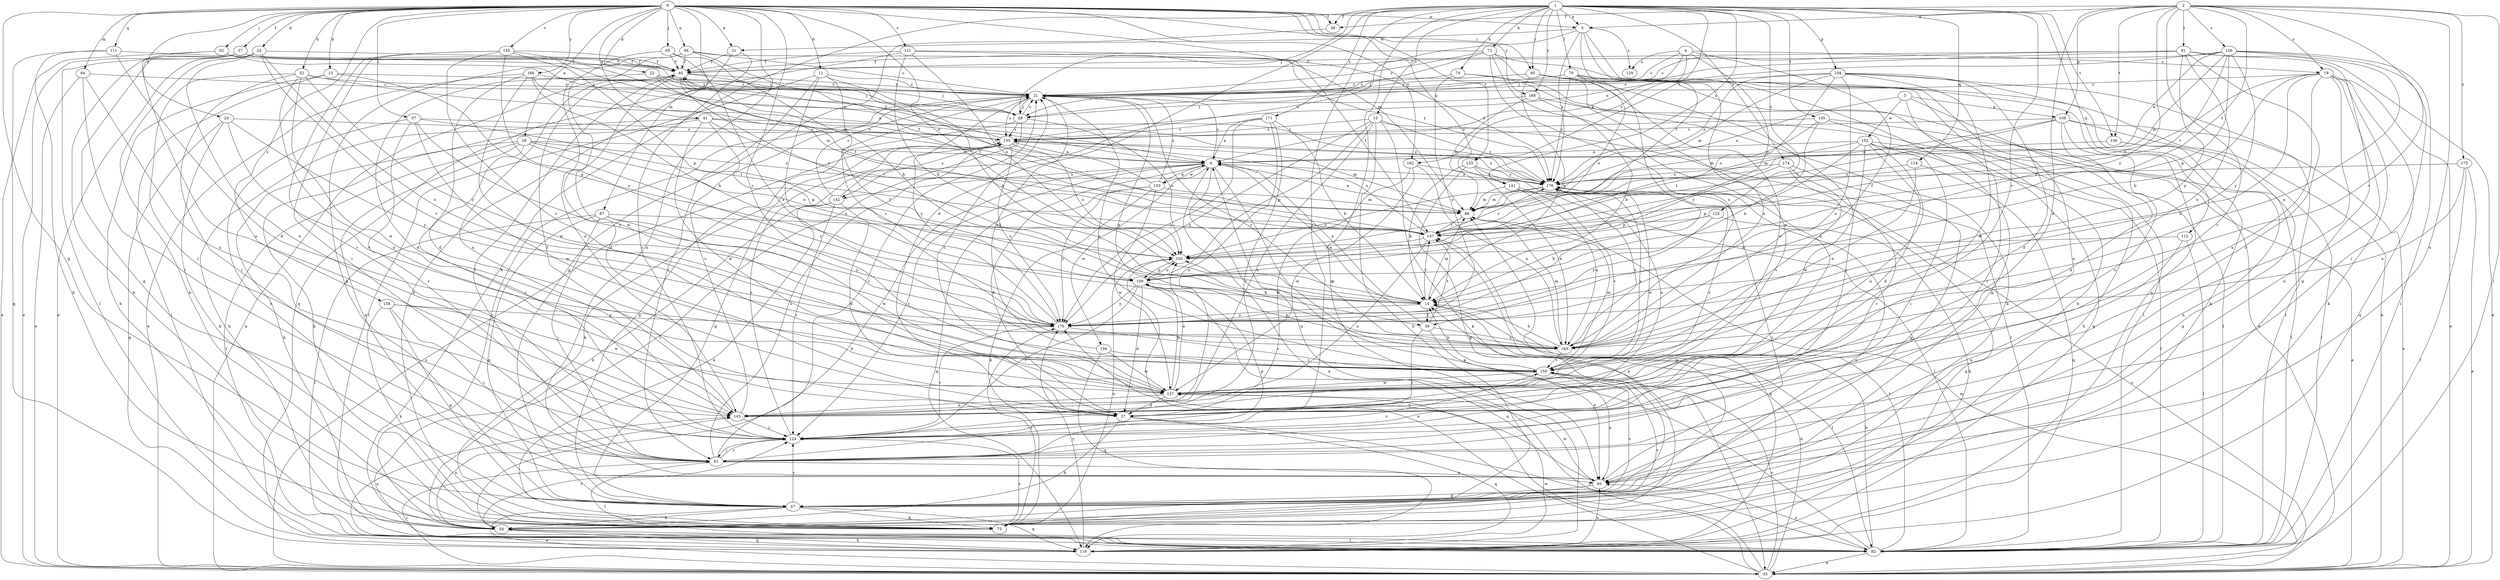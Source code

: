 strict digraph  {
0;
1;
2;
3;
4;
5;
6;
11;
13;
14;
15;
19;
21;
22;
23;
24;
27;
29;
31;
33;
37;
38;
39;
40;
41;
47;
52;
54;
57;
60;
61;
62;
65;
68;
73;
74;
75;
79;
81;
82;
84;
87;
88;
94;
95;
103;
104;
108;
109;
111;
112;
114;
116;
121;
124;
125;
126;
129;
130;
133;
135;
136;
137;
141;
142;
143;
145;
150;
152;
153;
156;
157;
158;
162;
163;
166;
168;
170;
171;
174;
175;
176;
0 -> 5  [label=a];
0 -> 11  [label=b];
0 -> 13  [label=b];
0 -> 22  [label=d];
0 -> 23  [label=d];
0 -> 24  [label=d];
0 -> 29  [label=e];
0 -> 31  [label=e];
0 -> 37  [label=f];
0 -> 38  [label=f];
0 -> 41  [label=g];
0 -> 47  [label=g];
0 -> 52  [label=h];
0 -> 57  [label=i];
0 -> 60  [label=i];
0 -> 62  [label=j];
0 -> 65  [label=j];
0 -> 84  [label=m];
0 -> 87  [label=m];
0 -> 88  [label=m];
0 -> 94  [label=n];
0 -> 95  [label=n];
0 -> 103  [label=o];
0 -> 111  [label=q];
0 -> 121  [label=r];
0 -> 133  [label=t];
0 -> 141  [label=u];
0 -> 145  [label=v];
0 -> 150  [label=v];
0 -> 158  [label=x];
0 -> 162  [label=x];
0 -> 166  [label=y];
0 -> 168  [label=y];
1 -> 5  [label=a];
1 -> 15  [label=c];
1 -> 27  [label=d];
1 -> 38  [label=f];
1 -> 54  [label=h];
1 -> 60  [label=i];
1 -> 68  [label=j];
1 -> 73  [label=k];
1 -> 74  [label=k];
1 -> 79  [label=l];
1 -> 104  [label=p];
1 -> 112  [label=q];
1 -> 114  [label=q];
1 -> 116  [label=q];
1 -> 124  [label=r];
1 -> 125  [label=s];
1 -> 133  [label=t];
1 -> 135  [label=t];
1 -> 136  [label=t];
1 -> 141  [label=u];
1 -> 150  [label=v];
1 -> 168  [label=y];
1 -> 171  [label=z];
1 -> 174  [label=z];
2 -> 5  [label=a];
2 -> 19  [label=c];
2 -> 27  [label=d];
2 -> 38  [label=f];
2 -> 81  [label=l];
2 -> 82  [label=l];
2 -> 95  [label=n];
2 -> 108  [label=p];
2 -> 124  [label=r];
2 -> 126  [label=s];
2 -> 136  [label=t];
2 -> 137  [label=t];
2 -> 150  [label=v];
2 -> 170  [label=y];
2 -> 175  [label=z];
3 -> 61  [label=i];
3 -> 82  [label=l];
3 -> 108  [label=p];
3 -> 152  [label=w];
3 -> 176  [label=z];
4 -> 6  [label=a];
4 -> 19  [label=c];
4 -> 21  [label=c];
4 -> 39  [label=f];
4 -> 103  [label=o];
4 -> 129  [label=s];
4 -> 162  [label=x];
5 -> 31  [label=e];
5 -> 95  [label=n];
5 -> 116  [label=q];
5 -> 129  [label=s];
5 -> 137  [label=t];
5 -> 142  [label=u];
5 -> 176  [label=z];
6 -> 21  [label=c];
6 -> 27  [label=d];
6 -> 33  [label=e];
6 -> 54  [label=h];
6 -> 95  [label=n];
6 -> 124  [label=r];
6 -> 142  [label=u];
6 -> 153  [label=w];
6 -> 156  [label=w];
6 -> 176  [label=z];
11 -> 14  [label=b];
11 -> 21  [label=c];
11 -> 39  [label=f];
11 -> 61  [label=i];
11 -> 82  [label=l];
11 -> 163  [label=x];
13 -> 21  [label=c];
13 -> 54  [label=h];
13 -> 82  [label=l];
13 -> 109  [label=p];
14 -> 6  [label=a];
14 -> 39  [label=f];
14 -> 82  [label=l];
14 -> 88  [label=m];
14 -> 103  [label=o];
14 -> 137  [label=t];
14 -> 170  [label=y];
15 -> 54  [label=h];
15 -> 75  [label=k];
15 -> 82  [label=l];
15 -> 109  [label=p];
15 -> 130  [label=s];
15 -> 143  [label=u];
15 -> 170  [label=y];
15 -> 176  [label=z];
19 -> 14  [label=b];
19 -> 21  [label=c];
19 -> 33  [label=e];
19 -> 61  [label=i];
19 -> 75  [label=k];
19 -> 95  [label=n];
19 -> 116  [label=q];
19 -> 137  [label=t];
19 -> 143  [label=u];
19 -> 163  [label=x];
21 -> 68  [label=j];
21 -> 130  [label=s];
21 -> 150  [label=v];
21 -> 163  [label=x];
21 -> 170  [label=y];
22 -> 21  [label=c];
22 -> 27  [label=d];
22 -> 68  [label=j];
22 -> 137  [label=t];
22 -> 176  [label=z];
23 -> 75  [label=k];
23 -> 116  [label=q];
23 -> 130  [label=s];
23 -> 150  [label=v];
23 -> 170  [label=y];
24 -> 33  [label=e];
24 -> 40  [label=f];
24 -> 75  [label=k];
24 -> 143  [label=u];
24 -> 150  [label=v];
24 -> 163  [label=x];
27 -> 54  [label=h];
27 -> 82  [label=l];
27 -> 116  [label=q];
29 -> 6  [label=a];
29 -> 54  [label=h];
29 -> 82  [label=l];
29 -> 95  [label=n];
29 -> 103  [label=o];
29 -> 124  [label=r];
29 -> 170  [label=y];
29 -> 176  [label=z];
31 -> 40  [label=f];
31 -> 75  [label=k];
31 -> 124  [label=r];
33 -> 6  [label=a];
33 -> 14  [label=b];
33 -> 61  [label=i];
33 -> 88  [label=m];
33 -> 103  [label=o];
33 -> 130  [label=s];
33 -> 150  [label=v];
33 -> 157  [label=w];
33 -> 176  [label=z];
37 -> 6  [label=a];
37 -> 33  [label=e];
37 -> 40  [label=f];
37 -> 47  [label=g];
37 -> 68  [label=j];
37 -> 75  [label=k];
37 -> 82  [label=l];
38 -> 47  [label=g];
39 -> 6  [label=a];
39 -> 95  [label=n];
39 -> 124  [label=r];
39 -> 137  [label=t];
39 -> 163  [label=x];
40 -> 21  [label=c];
40 -> 27  [label=d];
40 -> 33  [label=e];
40 -> 68  [label=j];
40 -> 103  [label=o];
40 -> 137  [label=t];
40 -> 143  [label=u];
41 -> 54  [label=h];
41 -> 75  [label=k];
41 -> 109  [label=p];
41 -> 130  [label=s];
41 -> 137  [label=t];
41 -> 157  [label=w];
41 -> 176  [label=z];
47 -> 33  [label=e];
47 -> 54  [label=h];
47 -> 75  [label=k];
47 -> 88  [label=m];
47 -> 116  [label=q];
47 -> 124  [label=r];
47 -> 150  [label=v];
52 -> 21  [label=c];
52 -> 61  [label=i];
52 -> 88  [label=m];
52 -> 124  [label=r];
52 -> 143  [label=u];
52 -> 157  [label=w];
52 -> 170  [label=y];
54 -> 21  [label=c];
54 -> 82  [label=l];
54 -> 116  [label=q];
54 -> 124  [label=r];
54 -> 143  [label=u];
54 -> 176  [label=z];
57 -> 95  [label=n];
57 -> 124  [label=r];
57 -> 130  [label=s];
57 -> 137  [label=t];
57 -> 157  [label=w];
57 -> 170  [label=y];
60 -> 14  [label=b];
60 -> 21  [label=c];
60 -> 54  [label=h];
60 -> 61  [label=i];
60 -> 157  [label=w];
61 -> 21  [label=c];
61 -> 40  [label=f];
61 -> 82  [label=l];
61 -> 95  [label=n];
61 -> 109  [label=p];
61 -> 124  [label=r];
61 -> 130  [label=s];
61 -> 150  [label=v];
62 -> 33  [label=e];
62 -> 40  [label=f];
62 -> 68  [label=j];
62 -> 143  [label=u];
65 -> 14  [label=b];
65 -> 40  [label=f];
65 -> 143  [label=u];
65 -> 163  [label=x];
68 -> 21  [label=c];
68 -> 47  [label=g];
68 -> 82  [label=l];
68 -> 103  [label=o];
68 -> 130  [label=s];
73 -> 21  [label=c];
73 -> 27  [label=d];
73 -> 33  [label=e];
73 -> 40  [label=f];
73 -> 68  [label=j];
73 -> 157  [label=w];
73 -> 163  [label=x];
74 -> 21  [label=c];
74 -> 33  [label=e];
74 -> 75  [label=k];
74 -> 170  [label=y];
75 -> 103  [label=o];
75 -> 124  [label=r];
75 -> 150  [label=v];
75 -> 170  [label=y];
79 -> 21  [label=c];
79 -> 47  [label=g];
79 -> 82  [label=l];
79 -> 103  [label=o];
79 -> 163  [label=x];
79 -> 170  [label=y];
79 -> 176  [label=z];
81 -> 21  [label=c];
81 -> 33  [label=e];
81 -> 40  [label=f];
81 -> 47  [label=g];
81 -> 68  [label=j];
81 -> 124  [label=r];
81 -> 163  [label=x];
81 -> 170  [label=y];
82 -> 6  [label=a];
82 -> 14  [label=b];
82 -> 33  [label=e];
82 -> 95  [label=n];
82 -> 137  [label=t];
84 -> 21  [label=c];
84 -> 33  [label=e];
84 -> 61  [label=i];
84 -> 143  [label=u];
87 -> 47  [label=g];
87 -> 61  [label=i];
87 -> 82  [label=l];
87 -> 137  [label=t];
87 -> 157  [label=w];
87 -> 170  [label=y];
88 -> 6  [label=a];
88 -> 137  [label=t];
94 -> 21  [label=c];
94 -> 40  [label=f];
94 -> 47  [label=g];
94 -> 137  [label=t];
94 -> 157  [label=w];
94 -> 176  [label=z];
95 -> 47  [label=g];
95 -> 157  [label=w];
95 -> 170  [label=y];
95 -> 176  [label=z];
103 -> 109  [label=p];
104 -> 21  [label=c];
104 -> 27  [label=d];
104 -> 75  [label=k];
104 -> 82  [label=l];
104 -> 88  [label=m];
104 -> 103  [label=o];
104 -> 157  [label=w];
104 -> 163  [label=x];
104 -> 176  [label=z];
108 -> 27  [label=d];
108 -> 33  [label=e];
108 -> 82  [label=l];
108 -> 88  [label=m];
108 -> 130  [label=s];
108 -> 137  [label=t];
108 -> 143  [label=u];
109 -> 14  [label=b];
109 -> 27  [label=d];
109 -> 103  [label=o];
109 -> 116  [label=q];
109 -> 124  [label=r];
109 -> 170  [label=y];
111 -> 27  [label=d];
111 -> 40  [label=f];
111 -> 75  [label=k];
111 -> 116  [label=q];
112 -> 82  [label=l];
112 -> 95  [label=n];
112 -> 103  [label=o];
114 -> 116  [label=q];
114 -> 163  [label=x];
114 -> 176  [label=z];
116 -> 54  [label=h];
116 -> 95  [label=n];
116 -> 143  [label=u];
116 -> 170  [label=y];
121 -> 14  [label=b];
121 -> 40  [label=f];
121 -> 103  [label=o];
121 -> 116  [label=q];
121 -> 137  [label=t];
121 -> 176  [label=z];
124 -> 61  [label=i];
124 -> 130  [label=s];
125 -> 14  [label=b];
125 -> 54  [label=h];
125 -> 137  [label=t];
125 -> 170  [label=y];
126 -> 6  [label=a];
126 -> 40  [label=f];
126 -> 61  [label=i];
126 -> 82  [label=l];
126 -> 88  [label=m];
126 -> 109  [label=p];
126 -> 130  [label=s];
126 -> 137  [label=t];
126 -> 163  [label=x];
126 -> 170  [label=y];
130 -> 6  [label=a];
130 -> 40  [label=f];
130 -> 47  [label=g];
130 -> 75  [label=k];
130 -> 88  [label=m];
130 -> 103  [label=o];
130 -> 170  [label=y];
130 -> 176  [label=z];
133 -> 14  [label=b];
133 -> 47  [label=g];
133 -> 143  [label=u];
133 -> 163  [label=x];
133 -> 176  [label=z];
135 -> 14  [label=b];
135 -> 54  [label=h];
135 -> 82  [label=l];
135 -> 88  [label=m];
135 -> 130  [label=s];
136 -> 6  [label=a];
136 -> 47  [label=g];
136 -> 95  [label=n];
137 -> 103  [label=o];
137 -> 116  [label=q];
137 -> 130  [label=s];
137 -> 143  [label=u];
137 -> 176  [label=z];
141 -> 82  [label=l];
141 -> 88  [label=m];
141 -> 150  [label=v];
141 -> 163  [label=x];
142 -> 21  [label=c];
142 -> 27  [label=d];
142 -> 54  [label=h];
142 -> 75  [label=k];
142 -> 124  [label=r];
142 -> 130  [label=s];
143 -> 21  [label=c];
143 -> 40  [label=f];
143 -> 124  [label=r];
145 -> 40  [label=f];
145 -> 61  [label=i];
145 -> 88  [label=m];
145 -> 109  [label=p];
145 -> 124  [label=r];
145 -> 150  [label=v];
145 -> 170  [label=y];
150 -> 14  [label=b];
150 -> 88  [label=m];
150 -> 95  [label=n];
150 -> 157  [label=w];
150 -> 176  [label=z];
152 -> 6  [label=a];
152 -> 27  [label=d];
152 -> 33  [label=e];
152 -> 61  [label=i];
152 -> 82  [label=l];
152 -> 109  [label=p];
152 -> 137  [label=t];
152 -> 143  [label=u];
152 -> 157  [label=w];
153 -> 6  [label=a];
153 -> 21  [label=c];
153 -> 40  [label=f];
153 -> 75  [label=k];
153 -> 88  [label=m];
153 -> 116  [label=q];
153 -> 157  [label=w];
153 -> 170  [label=y];
156 -> 21  [label=c];
156 -> 116  [label=q];
156 -> 150  [label=v];
156 -> 157  [label=w];
157 -> 21  [label=c];
157 -> 27  [label=d];
157 -> 103  [label=o];
157 -> 109  [label=p];
157 -> 143  [label=u];
157 -> 176  [label=z];
158 -> 47  [label=g];
158 -> 61  [label=i];
158 -> 75  [label=k];
158 -> 157  [label=w];
158 -> 170  [label=y];
162 -> 27  [label=d];
162 -> 157  [label=w];
162 -> 163  [label=x];
162 -> 176  [label=z];
163 -> 14  [label=b];
163 -> 21  [label=c];
163 -> 88  [label=m];
163 -> 109  [label=p];
163 -> 150  [label=v];
163 -> 176  [label=z];
166 -> 6  [label=a];
166 -> 14  [label=b];
166 -> 21  [label=c];
166 -> 27  [label=d];
166 -> 33  [label=e];
166 -> 157  [label=w];
168 -> 14  [label=b];
168 -> 68  [label=j];
168 -> 88  [label=m];
168 -> 116  [label=q];
170 -> 21  [label=c];
170 -> 124  [label=r];
170 -> 150  [label=v];
171 -> 6  [label=a];
171 -> 14  [label=b];
171 -> 124  [label=r];
171 -> 130  [label=s];
171 -> 143  [label=u];
171 -> 170  [label=y];
174 -> 47  [label=g];
174 -> 109  [label=p];
174 -> 124  [label=r];
174 -> 150  [label=v];
174 -> 176  [label=z];
175 -> 33  [label=e];
175 -> 82  [label=l];
175 -> 163  [label=x];
175 -> 176  [label=z];
176 -> 88  [label=m];
176 -> 103  [label=o];
176 -> 116  [label=q];
176 -> 157  [label=w];
}
